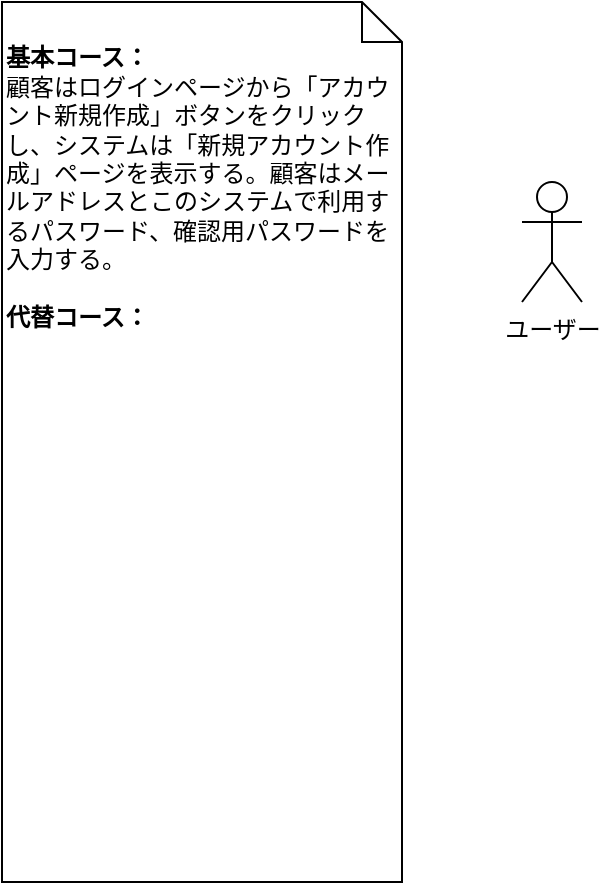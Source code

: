 <mxfile version="16.6.1" type="github">
  <diagram id="aGCkIseqGI1leubLr1yX" name="Page-1">
    <mxGraphModel dx="1059" dy="935" grid="1" gridSize="10" guides="1" tooltips="1" connect="1" arrows="1" fold="1" page="1" pageScale="1" pageWidth="1169" pageHeight="827" math="0" shadow="0">
      <root>
        <mxCell id="0" />
        <mxCell id="1" parent="0" />
        <mxCell id="BQXDcaqlMqostFEVmlwC-2" value="ユーザー" style="shape=umlActor;verticalLabelPosition=bottom;verticalAlign=top;html=1;" vertex="1" parent="1">
          <mxGeometry x="310" y="240" width="30" height="60" as="geometry" />
        </mxCell>
        <mxCell id="BQXDcaqlMqostFEVmlwC-3" value="&lt;br&gt;&lt;b&gt;基本コース：&lt;br&gt;&lt;/b&gt;顧客はログインページから「アカウント新規作成」ボタンをクリックし、システムは「新規アカウント作成」ページを表示する。顧客はメールアドレスとこのシステムで利用するパスワード、確認用パスワードを入力する。&lt;br&gt;&lt;br&gt;&lt;b&gt;代替コース：&lt;br&gt;&lt;/b&gt;" style="shape=note;size=20;whiteSpace=wrap;html=1;align=left;verticalAlign=top;" vertex="1" parent="1">
          <mxGeometry x="50" y="150" width="200" height="440" as="geometry" />
        </mxCell>
      </root>
    </mxGraphModel>
  </diagram>
</mxfile>
